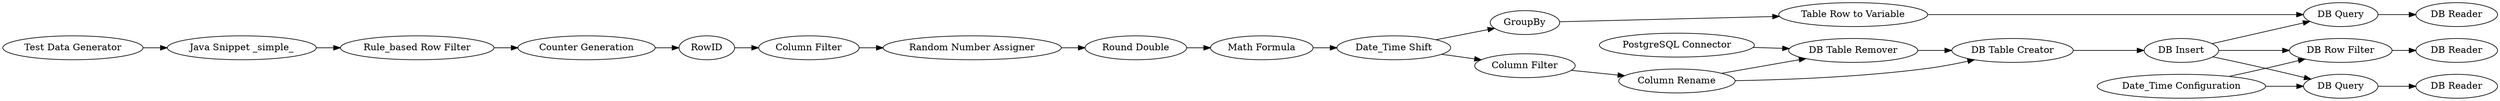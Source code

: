 digraph {
	251 -> 255
	1898 -> 1899
	1905 -> 1906
	1900 -> 1902
	1896 -> 1898
	1894 -> 1909
	1894 -> 1906
	1902 -> 1904
	1900 -> 1901
	258 -> 253
	132 -> 1893
	261 -> 1893
	1909 -> 1910
	1904 -> 1903
	1893 -> 1894
	255 -> 256
	1903 -> 1907
	253 -> 1896
	1899 -> 1900
	1906 -> 1908
	261 -> 132
	257 -> 258
	1905 -> 1909
	1901 -> 261
	1890 -> 132
	256 -> 257
	1894 -> 1903
	1901 [label="Column Filter"]
	1908 [label="DB Reader"]
	1903 [label="DB Query"]
	1900 [label="Date_Time Shift"]
	1893 [label="DB Table Creator"]
	1894 [label="DB Insert"]
	1899 [label="Math Formula"]
	1905 [label="Date_Time Configuration"]
	256 [label="Rule_based Row Filter"]
	253 [label="Column Filter"]
	1910 [label="DB Reader"]
	1898 [label="Round Double"]
	251 [label="Test Data Generator"]
	1907 [label="DB Reader"]
	261 [label="Column Rename"]
	1909 [label="DB Row Filter"]
	1902 [label=GroupBy]
	257 [label="Counter Generation"]
	258 [label=RowID]
	255 [label="Java Snippet _simple_"]
	1890 [label="PostgreSQL Connector"]
	1904 [label="Table Row to Variable"]
	1896 [label="Random Number Assigner"]
	1906 [label="DB Query"]
	132 [label="DB Table Remover"]
	rankdir=LR
}
